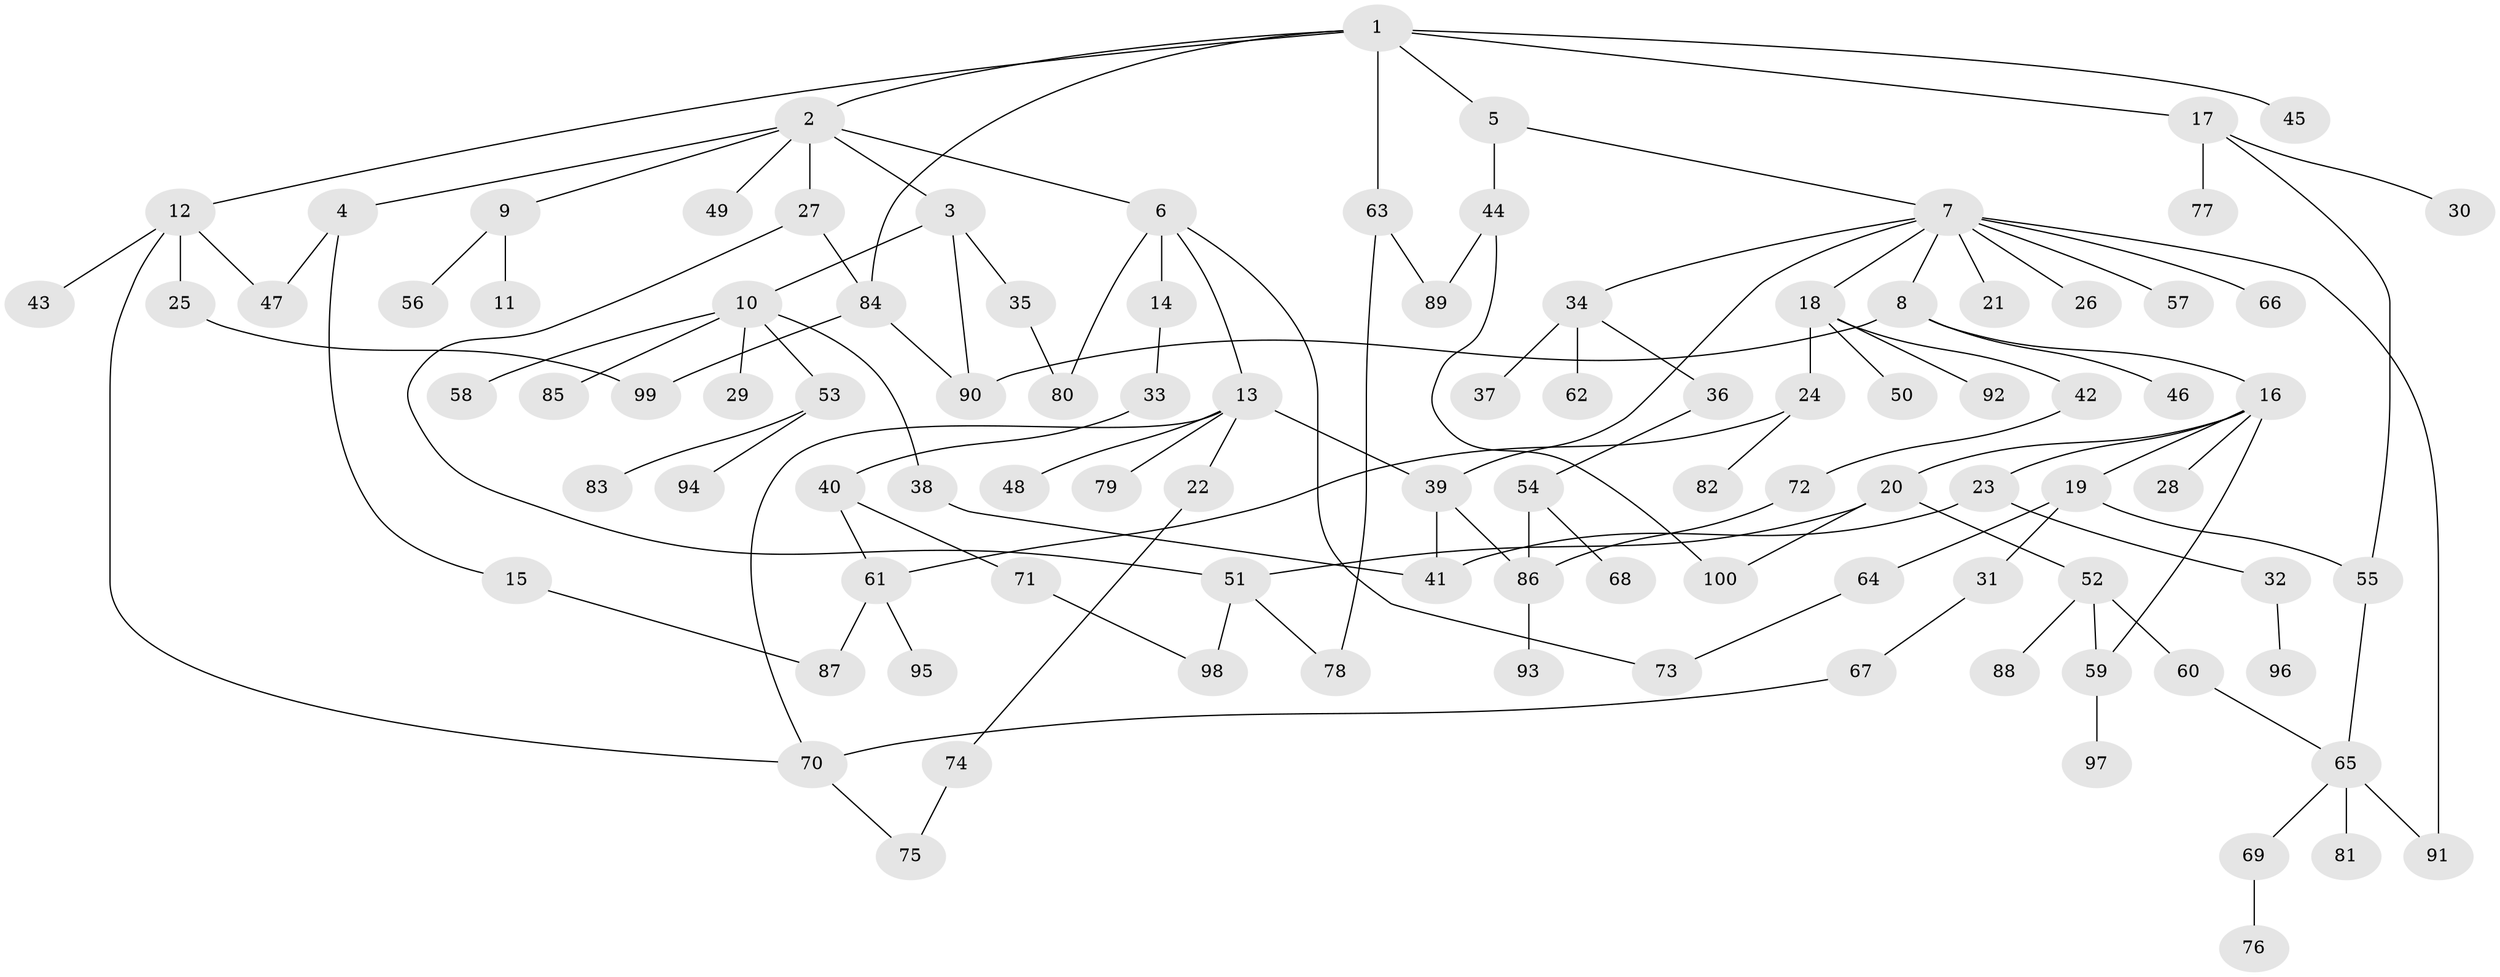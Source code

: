 // Generated by graph-tools (version 1.1) at 2025/54/02/21/25 11:54:43]
// undirected, 100 vertices, 125 edges
graph export_dot {
graph [start="1"]
  node [color=gray90,style=filled];
  1;
  2;
  3;
  4;
  5;
  6;
  7;
  8;
  9;
  10;
  11;
  12;
  13;
  14;
  15;
  16;
  17;
  18;
  19;
  20;
  21;
  22;
  23;
  24;
  25;
  26;
  27;
  28;
  29;
  30;
  31;
  32;
  33;
  34;
  35;
  36;
  37;
  38;
  39;
  40;
  41;
  42;
  43;
  44;
  45;
  46;
  47;
  48;
  49;
  50;
  51;
  52;
  53;
  54;
  55;
  56;
  57;
  58;
  59;
  60;
  61;
  62;
  63;
  64;
  65;
  66;
  67;
  68;
  69;
  70;
  71;
  72;
  73;
  74;
  75;
  76;
  77;
  78;
  79;
  80;
  81;
  82;
  83;
  84;
  85;
  86;
  87;
  88;
  89;
  90;
  91;
  92;
  93;
  94;
  95;
  96;
  97;
  98;
  99;
  100;
  1 -- 2;
  1 -- 5;
  1 -- 12;
  1 -- 17;
  1 -- 45;
  1 -- 63;
  1 -- 84;
  2 -- 3;
  2 -- 4;
  2 -- 6;
  2 -- 9;
  2 -- 27;
  2 -- 49;
  3 -- 10;
  3 -- 35;
  3 -- 90;
  4 -- 15;
  4 -- 47;
  5 -- 7;
  5 -- 44;
  6 -- 13;
  6 -- 14;
  6 -- 80;
  6 -- 73;
  7 -- 8;
  7 -- 18;
  7 -- 21;
  7 -- 26;
  7 -- 34;
  7 -- 39;
  7 -- 57;
  7 -- 66;
  7 -- 91;
  8 -- 16;
  8 -- 46;
  8 -- 90;
  9 -- 11;
  9 -- 56;
  10 -- 29;
  10 -- 38;
  10 -- 53;
  10 -- 58;
  10 -- 85;
  12 -- 25;
  12 -- 43;
  12 -- 47;
  12 -- 70;
  13 -- 22;
  13 -- 48;
  13 -- 79;
  13 -- 70;
  13 -- 39;
  14 -- 33;
  15 -- 87;
  16 -- 19;
  16 -- 20;
  16 -- 23;
  16 -- 28;
  16 -- 59;
  17 -- 30;
  17 -- 77;
  17 -- 55;
  18 -- 24;
  18 -- 42;
  18 -- 50;
  18 -- 92;
  19 -- 31;
  19 -- 55;
  19 -- 64;
  20 -- 52;
  20 -- 100;
  20 -- 51;
  22 -- 74;
  23 -- 32;
  23 -- 41;
  24 -- 82;
  24 -- 61;
  25 -- 99;
  27 -- 51;
  27 -- 84;
  31 -- 67;
  32 -- 96;
  33 -- 40;
  34 -- 36;
  34 -- 37;
  34 -- 62;
  35 -- 80;
  36 -- 54;
  38 -- 41;
  39 -- 41;
  39 -- 86;
  40 -- 61;
  40 -- 71;
  42 -- 72;
  44 -- 89;
  44 -- 100;
  51 -- 78;
  51 -- 98;
  52 -- 59;
  52 -- 60;
  52 -- 88;
  53 -- 83;
  53 -- 94;
  54 -- 68;
  54 -- 86;
  55 -- 65;
  59 -- 97;
  60 -- 65;
  61 -- 87;
  61 -- 95;
  63 -- 89;
  63 -- 78;
  64 -- 73;
  65 -- 69;
  65 -- 81;
  65 -- 91;
  67 -- 70;
  69 -- 76;
  70 -- 75;
  71 -- 98;
  72 -- 86;
  74 -- 75;
  84 -- 99;
  84 -- 90;
  86 -- 93;
}
